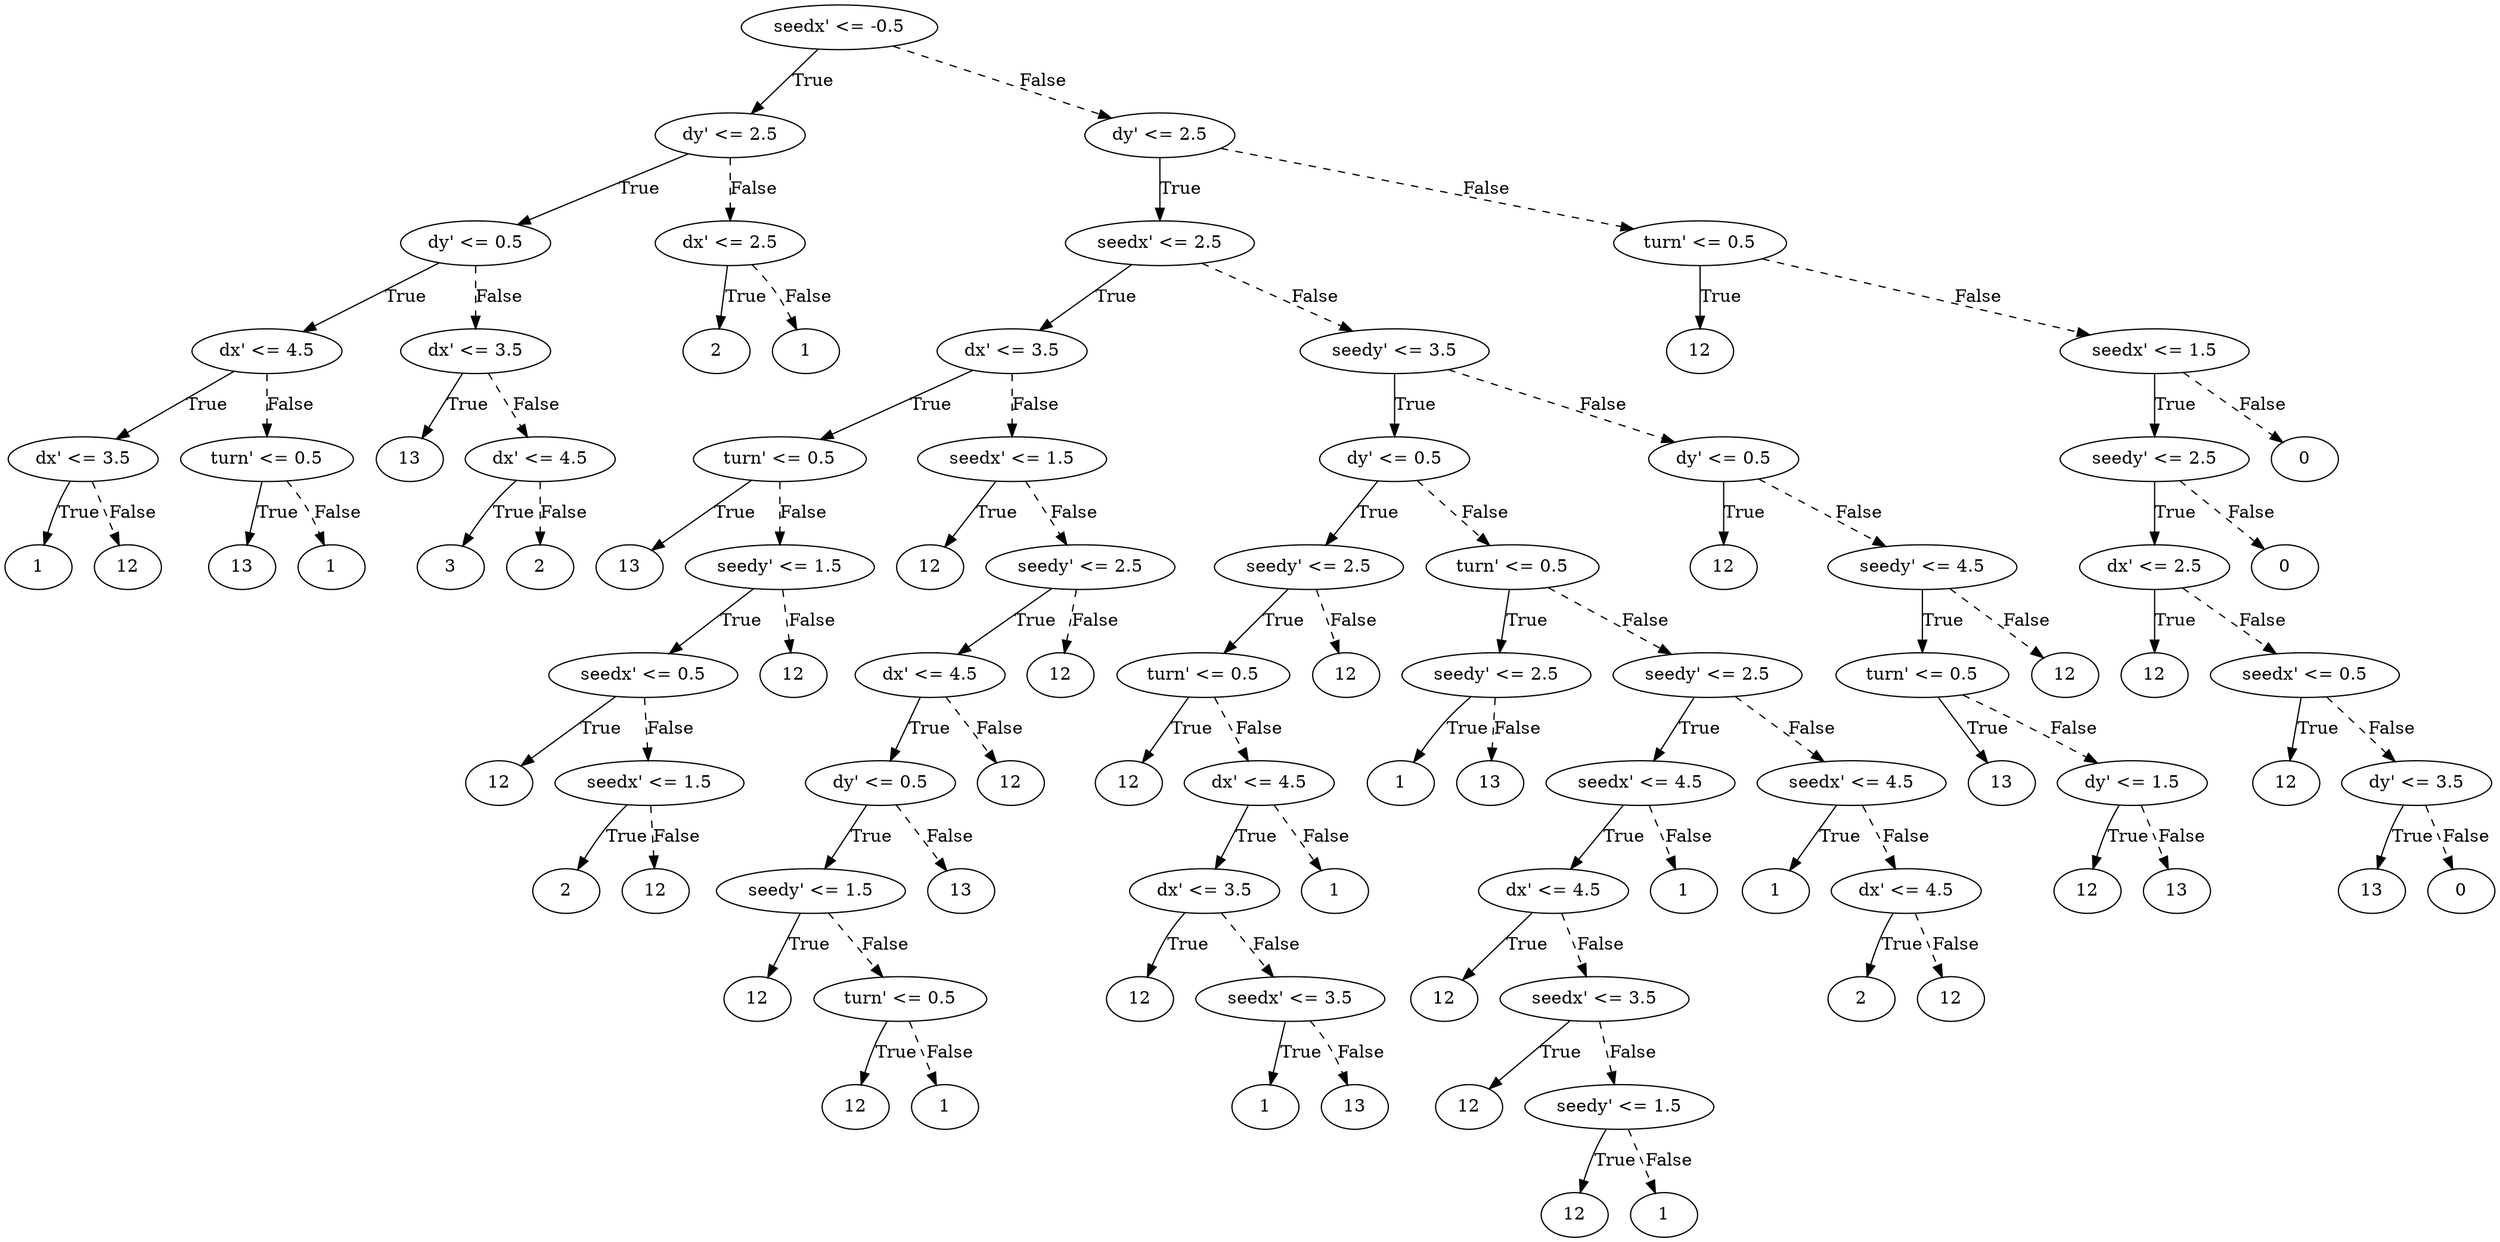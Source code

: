 digraph {
0 [label="seedx' <= -0.5"];
1 [label="dy' <= 2.5"];
2 [label="dy' <= 0.5"];
3 [label="dx' <= 4.5"];
4 [label="dx' <= 3.5"];
5 [label="1"];
4 -> 5 [label="True"];
6 [label="12"];
4 -> 6 [style="dashed", label="False"];
3 -> 4 [label="True"];
7 [label="turn' <= 0.5"];
8 [label="13"];
7 -> 8 [label="True"];
9 [label="1"];
7 -> 9 [style="dashed", label="False"];
3 -> 7 [style="dashed", label="False"];
2 -> 3 [label="True"];
10 [label="dx' <= 3.5"];
11 [label="13"];
10 -> 11 [label="True"];
12 [label="dx' <= 4.5"];
13 [label="3"];
12 -> 13 [label="True"];
14 [label="2"];
12 -> 14 [style="dashed", label="False"];
10 -> 12 [style="dashed", label="False"];
2 -> 10 [style="dashed", label="False"];
1 -> 2 [label="True"];
15 [label="dx' <= 2.5"];
16 [label="2"];
15 -> 16 [label="True"];
17 [label="1"];
15 -> 17 [style="dashed", label="False"];
1 -> 15 [style="dashed", label="False"];
0 -> 1 [label="True"];
18 [label="dy' <= 2.5"];
19 [label="seedx' <= 2.5"];
20 [label="dx' <= 3.5"];
21 [label="turn' <= 0.5"];
22 [label="13"];
21 -> 22 [label="True"];
23 [label="seedy' <= 1.5"];
24 [label="seedx' <= 0.5"];
25 [label="12"];
24 -> 25 [label="True"];
26 [label="seedx' <= 1.5"];
27 [label="2"];
26 -> 27 [label="True"];
28 [label="12"];
26 -> 28 [style="dashed", label="False"];
24 -> 26 [style="dashed", label="False"];
23 -> 24 [label="True"];
29 [label="12"];
23 -> 29 [style="dashed", label="False"];
21 -> 23 [style="dashed", label="False"];
20 -> 21 [label="True"];
30 [label="seedx' <= 1.5"];
31 [label="12"];
30 -> 31 [label="True"];
32 [label="seedy' <= 2.5"];
33 [label="dx' <= 4.5"];
34 [label="dy' <= 0.5"];
35 [label="seedy' <= 1.5"];
36 [label="12"];
35 -> 36 [label="True"];
37 [label="turn' <= 0.5"];
38 [label="12"];
37 -> 38 [label="True"];
39 [label="1"];
37 -> 39 [style="dashed", label="False"];
35 -> 37 [style="dashed", label="False"];
34 -> 35 [label="True"];
40 [label="13"];
34 -> 40 [style="dashed", label="False"];
33 -> 34 [label="True"];
41 [label="12"];
33 -> 41 [style="dashed", label="False"];
32 -> 33 [label="True"];
42 [label="12"];
32 -> 42 [style="dashed", label="False"];
30 -> 32 [style="dashed", label="False"];
20 -> 30 [style="dashed", label="False"];
19 -> 20 [label="True"];
43 [label="seedy' <= 3.5"];
44 [label="dy' <= 0.5"];
45 [label="seedy' <= 2.5"];
46 [label="turn' <= 0.5"];
47 [label="12"];
46 -> 47 [label="True"];
48 [label="dx' <= 4.5"];
49 [label="dx' <= 3.5"];
50 [label="12"];
49 -> 50 [label="True"];
51 [label="seedx' <= 3.5"];
52 [label="1"];
51 -> 52 [label="True"];
53 [label="13"];
51 -> 53 [style="dashed", label="False"];
49 -> 51 [style="dashed", label="False"];
48 -> 49 [label="True"];
54 [label="1"];
48 -> 54 [style="dashed", label="False"];
46 -> 48 [style="dashed", label="False"];
45 -> 46 [label="True"];
55 [label="12"];
45 -> 55 [style="dashed", label="False"];
44 -> 45 [label="True"];
56 [label="turn' <= 0.5"];
57 [label="seedy' <= 2.5"];
58 [label="1"];
57 -> 58 [label="True"];
59 [label="13"];
57 -> 59 [style="dashed", label="False"];
56 -> 57 [label="True"];
60 [label="seedy' <= 2.5"];
61 [label="seedx' <= 4.5"];
62 [label="dx' <= 4.5"];
63 [label="12"];
62 -> 63 [label="True"];
64 [label="seedx' <= 3.5"];
65 [label="12"];
64 -> 65 [label="True"];
66 [label="seedy' <= 1.5"];
67 [label="12"];
66 -> 67 [label="True"];
68 [label="1"];
66 -> 68 [style="dashed", label="False"];
64 -> 66 [style="dashed", label="False"];
62 -> 64 [style="dashed", label="False"];
61 -> 62 [label="True"];
69 [label="1"];
61 -> 69 [style="dashed", label="False"];
60 -> 61 [label="True"];
70 [label="seedx' <= 4.5"];
71 [label="1"];
70 -> 71 [label="True"];
72 [label="dx' <= 4.5"];
73 [label="2"];
72 -> 73 [label="True"];
74 [label="12"];
72 -> 74 [style="dashed", label="False"];
70 -> 72 [style="dashed", label="False"];
60 -> 70 [style="dashed", label="False"];
56 -> 60 [style="dashed", label="False"];
44 -> 56 [style="dashed", label="False"];
43 -> 44 [label="True"];
75 [label="dy' <= 0.5"];
76 [label="12"];
75 -> 76 [label="True"];
77 [label="seedy' <= 4.5"];
78 [label="turn' <= 0.5"];
79 [label="13"];
78 -> 79 [label="True"];
80 [label="dy' <= 1.5"];
81 [label="12"];
80 -> 81 [label="True"];
82 [label="13"];
80 -> 82 [style="dashed", label="False"];
78 -> 80 [style="dashed", label="False"];
77 -> 78 [label="True"];
83 [label="12"];
77 -> 83 [style="dashed", label="False"];
75 -> 77 [style="dashed", label="False"];
43 -> 75 [style="dashed", label="False"];
19 -> 43 [style="dashed", label="False"];
18 -> 19 [label="True"];
84 [label="turn' <= 0.5"];
85 [label="12"];
84 -> 85 [label="True"];
86 [label="seedx' <= 1.5"];
87 [label="seedy' <= 2.5"];
88 [label="dx' <= 2.5"];
89 [label="12"];
88 -> 89 [label="True"];
90 [label="seedx' <= 0.5"];
91 [label="12"];
90 -> 91 [label="True"];
92 [label="dy' <= 3.5"];
93 [label="13"];
92 -> 93 [label="True"];
94 [label="0"];
92 -> 94 [style="dashed", label="False"];
90 -> 92 [style="dashed", label="False"];
88 -> 90 [style="dashed", label="False"];
87 -> 88 [label="True"];
95 [label="0"];
87 -> 95 [style="dashed", label="False"];
86 -> 87 [label="True"];
96 [label="0"];
86 -> 96 [style="dashed", label="False"];
84 -> 86 [style="dashed", label="False"];
18 -> 84 [style="dashed", label="False"];
0 -> 18 [style="dashed", label="False"];

}